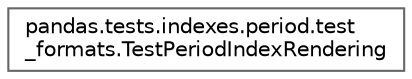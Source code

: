 digraph "Graphical Class Hierarchy"
{
 // LATEX_PDF_SIZE
  bgcolor="transparent";
  edge [fontname=Helvetica,fontsize=10,labelfontname=Helvetica,labelfontsize=10];
  node [fontname=Helvetica,fontsize=10,shape=box,height=0.2,width=0.4];
  rankdir="LR";
  Node0 [id="Node000000",label="pandas.tests.indexes.period.test\l_formats.TestPeriodIndexRendering",height=0.2,width=0.4,color="grey40", fillcolor="white", style="filled",URL="$d5/ddd/classpandas_1_1tests_1_1indexes_1_1period_1_1test__formats_1_1TestPeriodIndexRendering.html",tooltip=" "];
}

